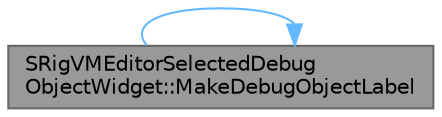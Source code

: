 digraph "SRigVMEditorSelectedDebugObjectWidget::MakeDebugObjectLabel"
{
 // INTERACTIVE_SVG=YES
 // LATEX_PDF_SIZE
  bgcolor="transparent";
  edge [fontname=Helvetica,fontsize=10,labelfontname=Helvetica,labelfontsize=10];
  node [fontname=Helvetica,fontsize=10,shape=box,height=0.2,width=0.4];
  rankdir="LR";
  Node1 [id="Node000001",label="SRigVMEditorSelectedDebug\lObjectWidget::MakeDebugObjectLabel",height=0.2,width=0.4,color="gray40", fillcolor="grey60", style="filled", fontcolor="black",tooltip="Helper method to construct a debug object label string."];
  Node1 -> Node1 [id="edge1_Node000001_Node000001",color="steelblue1",style="solid",tooltip=" "];
}

